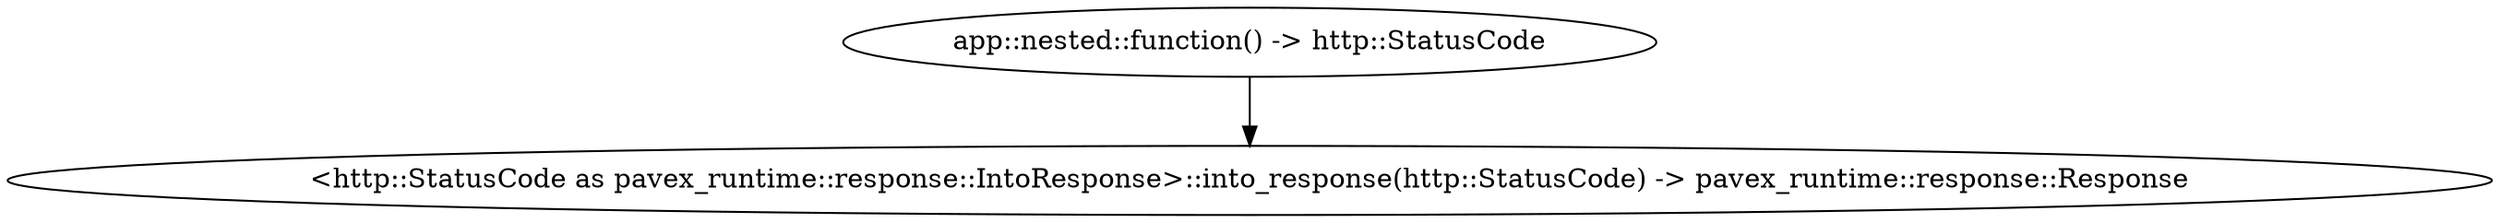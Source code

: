 digraph "GET /home" {
    0 [ label = "app::nested::function() -> http::StatusCode"]
    1 [ label = "<http::StatusCode as pavex_runtime::response::IntoResponse>::into_response(http::StatusCode) -> pavex_runtime::response::Response"]
    0 -> 1 [ ]
}
digraph app_state {
    0 [ label = "crate::ApplicationState() -> crate::ApplicationState"]
}
